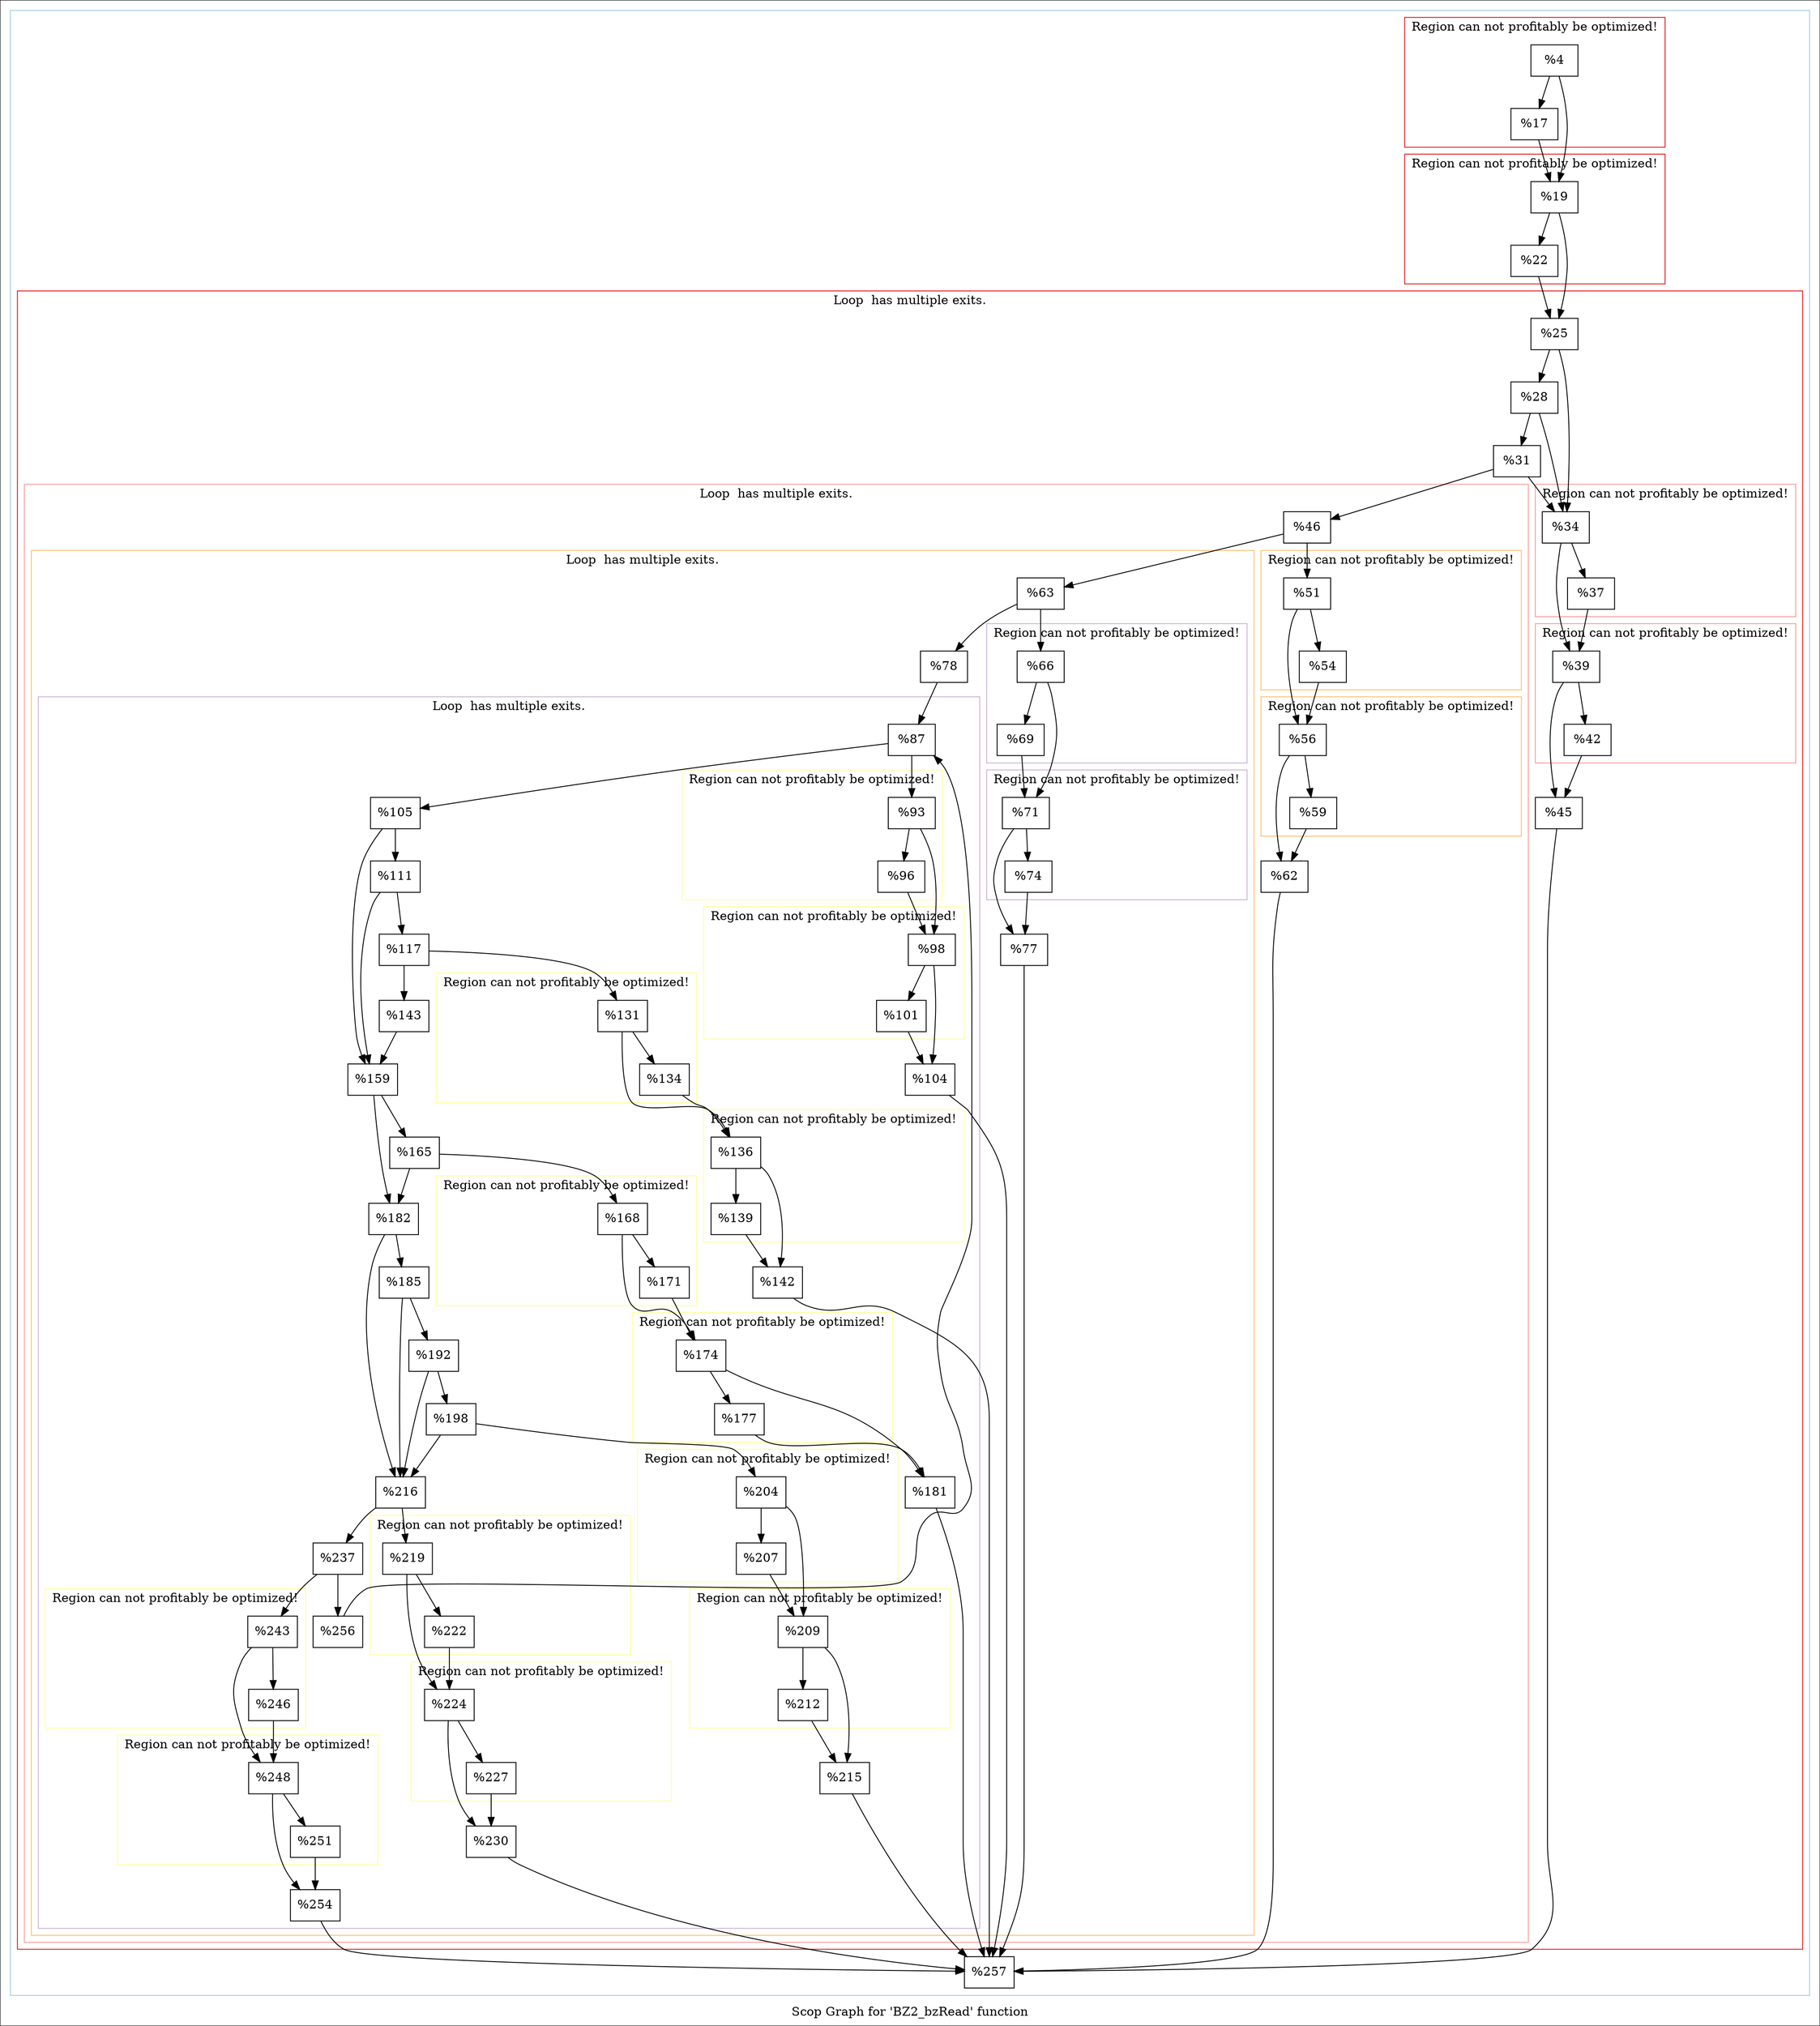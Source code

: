 digraph "Scop Graph for 'BZ2_bzRead' function" {
	label="Scop Graph for 'BZ2_bzRead' function";

	Node0x17890a0 [shape=record,label="{%4}"];
	Node0x17890a0 -> Node0x17fd7b0;
	Node0x17890a0 -> Node0x183d5f0;
	Node0x17fd7b0 [shape=record,label="{%17}"];
	Node0x17fd7b0 -> Node0x183d5f0;
	Node0x183d5f0 [shape=record,label="{%19}"];
	Node0x183d5f0 -> Node0x16891a0;
	Node0x183d5f0 -> Node0x1819e30;
	Node0x16891a0 [shape=record,label="{%22}"];
	Node0x16891a0 -> Node0x1819e30;
	Node0x1819e30 [shape=record,label="{%25}"];
	Node0x1819e30 -> Node0x168aaa0;
	Node0x1819e30 -> Node0x17df3a0;
	Node0x168aaa0 [shape=record,label="{%34}"];
	Node0x168aaa0 -> Node0x184fab0;
	Node0x168aaa0 -> Node0x18118a0;
	Node0x184fab0 [shape=record,label="{%37}"];
	Node0x184fab0 -> Node0x18118a0;
	Node0x18118a0 [shape=record,label="{%39}"];
	Node0x18118a0 -> Node0x1856150;
	Node0x18118a0 -> Node0x18137e0;
	Node0x1856150 [shape=record,label="{%42}"];
	Node0x1856150 -> Node0x18137e0;
	Node0x18137e0 [shape=record,label="{%45}"];
	Node0x18137e0 -> Node0x15fbf10;
	Node0x15fbf10 [shape=record,label="{%257}"];
	Node0x17df3a0 [shape=record,label="{%28}"];
	Node0x17df3a0 -> Node0x168aaa0;
	Node0x17df3a0 -> Node0x18f4780;
	Node0x18f4780 [shape=record,label="{%31}"];
	Node0x18f4780 -> Node0x168aaa0;
	Node0x18f4780 -> Node0x18d3fc0;
	Node0x18d3fc0 [shape=record,label="{%46}"];
	Node0x18d3fc0 -> Node0x18dbd70;
	Node0x18d3fc0 -> Node0x1831e20;
	Node0x18dbd70 [shape=record,label="{%51}"];
	Node0x18dbd70 -> Node0x18d13c0;
	Node0x18dbd70 -> Node0x1828a80;
	Node0x18d13c0 [shape=record,label="{%54}"];
	Node0x18d13c0 -> Node0x1828a80;
	Node0x1828a80 [shape=record,label="{%56}"];
	Node0x1828a80 -> Node0x18ff5d0;
	Node0x1828a80 -> Node0x1829360;
	Node0x18ff5d0 [shape=record,label="{%59}"];
	Node0x18ff5d0 -> Node0x1829360;
	Node0x1829360 [shape=record,label="{%62}"];
	Node0x1829360 -> Node0x15fbf10;
	Node0x1831e20 [shape=record,label="{%63}"];
	Node0x1831e20 -> Node0x18f0660;
	Node0x1831e20 -> Node0x184e580;
	Node0x18f0660 [shape=record,label="{%66}"];
	Node0x18f0660 -> Node0x1822630;
	Node0x18f0660 -> Node0x18531d0;
	Node0x1822630 [shape=record,label="{%69}"];
	Node0x1822630 -> Node0x18531d0;
	Node0x18531d0 [shape=record,label="{%71}"];
	Node0x18531d0 -> Node0x1865590;
	Node0x18531d0 -> Node0x1901630;
	Node0x1865590 [shape=record,label="{%74}"];
	Node0x1865590 -> Node0x1901630;
	Node0x1901630 [shape=record,label="{%77}"];
	Node0x1901630 -> Node0x15fbf10;
	Node0x184e580 [shape=record,label="{%78}"];
	Node0x184e580 -> Node0x18ef4b0;
	Node0x18ef4b0 [shape=record,label="{%87}"];
	Node0x18ef4b0 -> Node0x155ebe0;
	Node0x18ef4b0 -> Node0x18683d0;
	Node0x155ebe0 [shape=record,label="{%93}"];
	Node0x155ebe0 -> Node0x1795830;
	Node0x155ebe0 -> Node0x182cf90;
	Node0x1795830 [shape=record,label="{%96}"];
	Node0x1795830 -> Node0x182cf90;
	Node0x182cf90 [shape=record,label="{%98}"];
	Node0x182cf90 -> Node0x18caef0;
	Node0x182cf90 -> Node0x181c630;
	Node0x18caef0 [shape=record,label="{%101}"];
	Node0x18caef0 -> Node0x181c630;
	Node0x181c630 [shape=record,label="{%104}"];
	Node0x181c630 -> Node0x15fbf10;
	Node0x18683d0 [shape=record,label="{%105}"];
	Node0x18683d0 -> Node0x16a1ee0;
	Node0x18683d0 -> Node0x18f19d0;
	Node0x16a1ee0 [shape=record,label="{%111}"];
	Node0x16a1ee0 -> Node0x18f19d0;
	Node0x16a1ee0 -> Node0x1838480;
	Node0x18f19d0 [shape=record,label="{%159}"];
	Node0x18f19d0 -> Node0x18d1940;
	Node0x18f19d0 -> Node0x1687200;
	Node0x18d1940 [shape=record,label="{%165}"];
	Node0x18d1940 -> Node0x18d7820;
	Node0x18d1940 -> Node0x1687200;
	Node0x18d7820 [shape=record,label="{%168}"];
	Node0x18d7820 -> Node0x18732d0;
	Node0x18d7820 -> Node0x18347a0;
	Node0x18732d0 [shape=record,label="{%171}"];
	Node0x18732d0 -> Node0x18347a0;
	Node0x18347a0 [shape=record,label="{%174}"];
	Node0x18347a0 -> Node0x185efa0;
	Node0x18347a0 -> Node0x18e6650;
	Node0x185efa0 [shape=record,label="{%177}"];
	Node0x185efa0 -> Node0x18e6650;
	Node0x18e6650 [shape=record,label="{%181}"];
	Node0x18e6650 -> Node0x15fbf10;
	Node0x1687200 [shape=record,label="{%182}"];
	Node0x1687200 -> Node0x18e06e0;
	Node0x1687200 -> Node0x1837840;
	Node0x18e06e0 [shape=record,label="{%185}"];
	Node0x18e06e0 -> Node0x15dd880;
	Node0x18e06e0 -> Node0x1837840;
	Node0x15dd880 [shape=record,label="{%192}"];
	Node0x15dd880 -> Node0x1852af0;
	Node0x15dd880 -> Node0x1837840;
	Node0x1852af0 [shape=record,label="{%198}"];
	Node0x1852af0 -> Node0x1845700;
	Node0x1852af0 -> Node0x1837840;
	Node0x1845700 [shape=record,label="{%204}"];
	Node0x1845700 -> Node0x177ec10;
	Node0x1845700 -> Node0x1862a50;
	Node0x177ec10 [shape=record,label="{%207}"];
	Node0x177ec10 -> Node0x1862a50;
	Node0x1862a50 [shape=record,label="{%209}"];
	Node0x1862a50 -> Node0x183d6c0;
	Node0x1862a50 -> Node0x18f86a0;
	Node0x183d6c0 [shape=record,label="{%212}"];
	Node0x183d6c0 -> Node0x18f86a0;
	Node0x18f86a0 [shape=record,label="{%215}"];
	Node0x18f86a0 -> Node0x15fbf10;
	Node0x1837840 [shape=record,label="{%216}"];
	Node0x1837840 -> Node0x18f2970;
	Node0x1837840 -> Node0x18f89e0;
	Node0x18f2970 [shape=record,label="{%219}"];
	Node0x18f2970 -> Node0x1862cf0;
	Node0x18f2970 -> Node0x18589b0;
	Node0x1862cf0 [shape=record,label="{%222}"];
	Node0x1862cf0 -> Node0x18589b0;
	Node0x18589b0 [shape=record,label="{%224}"];
	Node0x18589b0 -> Node0x1948120;
	Node0x18589b0 -> Node0x174e720;
	Node0x1948120 [shape=record,label="{%227}"];
	Node0x1948120 -> Node0x174e720;
	Node0x174e720 [shape=record,label="{%230}"];
	Node0x174e720 -> Node0x15fbf10;
	Node0x18f89e0 [shape=record,label="{%237}"];
	Node0x18f89e0 -> Node0x1822e20;
	Node0x18f89e0 -> Node0x1834290;
	Node0x1822e20 [shape=record,label="{%243}"];
	Node0x1822e20 -> Node0x15b9750;
	Node0x1822e20 -> Node0x1903eb0;
	Node0x15b9750 [shape=record,label="{%246}"];
	Node0x15b9750 -> Node0x1903eb0;
	Node0x1903eb0 [shape=record,label="{%248}"];
	Node0x1903eb0 -> Node0x18284c0;
	Node0x1903eb0 -> Node0x17f6890;
	Node0x18284c0 [shape=record,label="{%251}"];
	Node0x18284c0 -> Node0x17f6890;
	Node0x17f6890 [shape=record,label="{%254}"];
	Node0x17f6890 -> Node0x15fbf10;
	Node0x1834290 [shape=record,label="{%256}"];
	Node0x1834290 -> Node0x18ef4b0[constraint=false];
	Node0x1838480 [shape=record,label="{%117}"];
	Node0x1838480 -> Node0x17f9ec0;
	Node0x1838480 -> Node0x1855f70;
	Node0x17f9ec0 [shape=record,label="{%131}"];
	Node0x17f9ec0 -> Node0x1854d20;
	Node0x17f9ec0 -> Node0x18277c0;
	Node0x1854d20 [shape=record,label="{%134}"];
	Node0x1854d20 -> Node0x18277c0;
	Node0x18277c0 [shape=record,label="{%136}"];
	Node0x18277c0 -> Node0x18f3e00;
	Node0x18277c0 -> Node0x1851030;
	Node0x18f3e00 [shape=record,label="{%139}"];
	Node0x18f3e00 -> Node0x1851030;
	Node0x1851030 [shape=record,label="{%142}"];
	Node0x1851030 -> Node0x15fbf10;
	Node0x1855f70 [shape=record,label="{%143}"];
	Node0x1855f70 -> Node0x18f19d0;
	colorscheme = "paired12"
        subgraph cluster_0x1958ab0 {
          label = "";
          style = solid;
          color = 1
          subgraph cluster_0x1958d30 {
            label = "Region can not profitably be optimized!";
            style = solid;
            color = 6
            Node0x17890a0;
            Node0x17fd7b0;
          }
          subgraph cluster_0x1958cb0 {
            label = "Region can not profitably be optimized!";
            style = solid;
            color = 6
            Node0x183d5f0;
            Node0x16891a0;
          }
          subgraph cluster_0x1928560 {
            label = "Loop  has multiple exits.";
            style = solid;
            color = 6
            subgraph cluster_0x1945120 {
              label = "Region can not profitably be optimized!";
              style = solid;
              color = 5
              Node0x168aaa0;
              Node0x184fab0;
            }
            subgraph cluster_0x19589d0 {
              label = "Region can not profitably be optimized!";
              style = solid;
              color = 5
              Node0x18118a0;
              Node0x1856150;
            }
            subgraph cluster_0x19284e0 {
              label = "Loop  has multiple exits.";
              style = solid;
              color = 5
              subgraph cluster_0x155e0a0 {
                label = "Region can not profitably be optimized!";
                style = solid;
                color = 7
                Node0x18dbd70;
                Node0x18d13c0;
              }
              subgraph cluster_0x1958950 {
                label = "Region can not profitably be optimized!";
                style = solid;
                color = 7
                Node0x1828a80;
                Node0x18ff5d0;
              }
              subgraph cluster_0x1928460 {
                label = "Loop  has multiple exits.";
                style = solid;
                color = 7
                subgraph cluster_0x19211d0 {
                  label = "Region can not profitably be optimized!";
                  style = solid;
                  color = 9
                  Node0x18f0660;
                  Node0x1822630;
                }
                subgraph cluster_0x1958850 {
                  label = "Region can not profitably be optimized!";
                  style = solid;
                  color = 9
                  Node0x18531d0;
                  Node0x1865590;
                }
                subgraph cluster_0x19283e0 {
                  label = "Loop  has multiple exits.";
                  style = solid;
                  color = 9
                  subgraph cluster_0x19212d0 {
                    label = "Region can not profitably be optimized!";
                    style = solid;
                    color = 11
                    Node0x155ebe0;
                    Node0x1795830;
                  }
                  subgraph cluster_0x1921250 {
                    label = "Region can not profitably be optimized!";
                    style = solid;
                    color = 11
                    Node0x182cf90;
                    Node0x18caef0;
                  }
                  subgraph cluster_0x19213d0 {
                    label = "Region can not profitably be optimized!";
                    style = solid;
                    color = 11
                    Node0x17f9ec0;
                    Node0x1854d20;
                  }
                  subgraph cluster_0x1921350 {
                    label = "Region can not profitably be optimized!";
                    style = solid;
                    color = 11
                    Node0x18277c0;
                    Node0x18f3e00;
                  }
                  subgraph cluster_0x19214d0 {
                    label = "Region can not profitably be optimized!";
                    style = solid;
                    color = 11
                    Node0x18d7820;
                    Node0x18732d0;
                  }
                  subgraph cluster_0x1921450 {
                    label = "Region can not profitably be optimized!";
                    style = solid;
                    color = 11
                    Node0x18347a0;
                    Node0x185efa0;
                  }
                  subgraph cluster_0x19215d0 {
                    label = "Region can not profitably be optimized!";
                    style = solid;
                    color = 11
                    Node0x1845700;
                    Node0x177ec10;
                  }
                  subgraph cluster_0x1921550 {
                    label = "Region can not profitably be optimized!";
                    style = solid;
                    color = 11
                    Node0x1862a50;
                    Node0x183d6c0;
                  }
                  subgraph cluster_0x1958b30 {
                    label = "Region can not profitably be optimized!";
                    style = solid;
                    color = 11
                    Node0x18f2970;
                    Node0x1862cf0;
                  }
                  subgraph cluster_0x1921650 {
                    label = "Region can not profitably be optimized!";
                    style = solid;
                    color = 11
                    Node0x18589b0;
                    Node0x1948120;
                  }
                  subgraph cluster_0x1958c30 {
                    label = "Region can not profitably be optimized!";
                    style = solid;
                    color = 11
                    Node0x1822e20;
                    Node0x15b9750;
                  }
                  subgraph cluster_0x1958bb0 {
                    label = "Region can not profitably be optimized!";
                    style = solid;
                    color = 11
                    Node0x1903eb0;
                    Node0x18284c0;
                  }
                  Node0x18ef4b0;
                  Node0x181c630;
                  Node0x18683d0;
                  Node0x16a1ee0;
                  Node0x18f19d0;
                  Node0x18d1940;
                  Node0x18e6650;
                  Node0x1687200;
                  Node0x18e06e0;
                  Node0x15dd880;
                  Node0x1852af0;
                  Node0x18f86a0;
                  Node0x1837840;
                  Node0x174e720;
                  Node0x18f89e0;
                  Node0x17f6890;
                  Node0x1834290;
                  Node0x1838480;
                  Node0x1851030;
                  Node0x1855f70;
                }
                Node0x1831e20;
                Node0x1901630;
                Node0x184e580;
              }
              Node0x18d3fc0;
              Node0x1829360;
            }
            Node0x1819e30;
            Node0x18137e0;
            Node0x17df3a0;
            Node0x18f4780;
          }
          Node0x15fbf10;
        }
}
